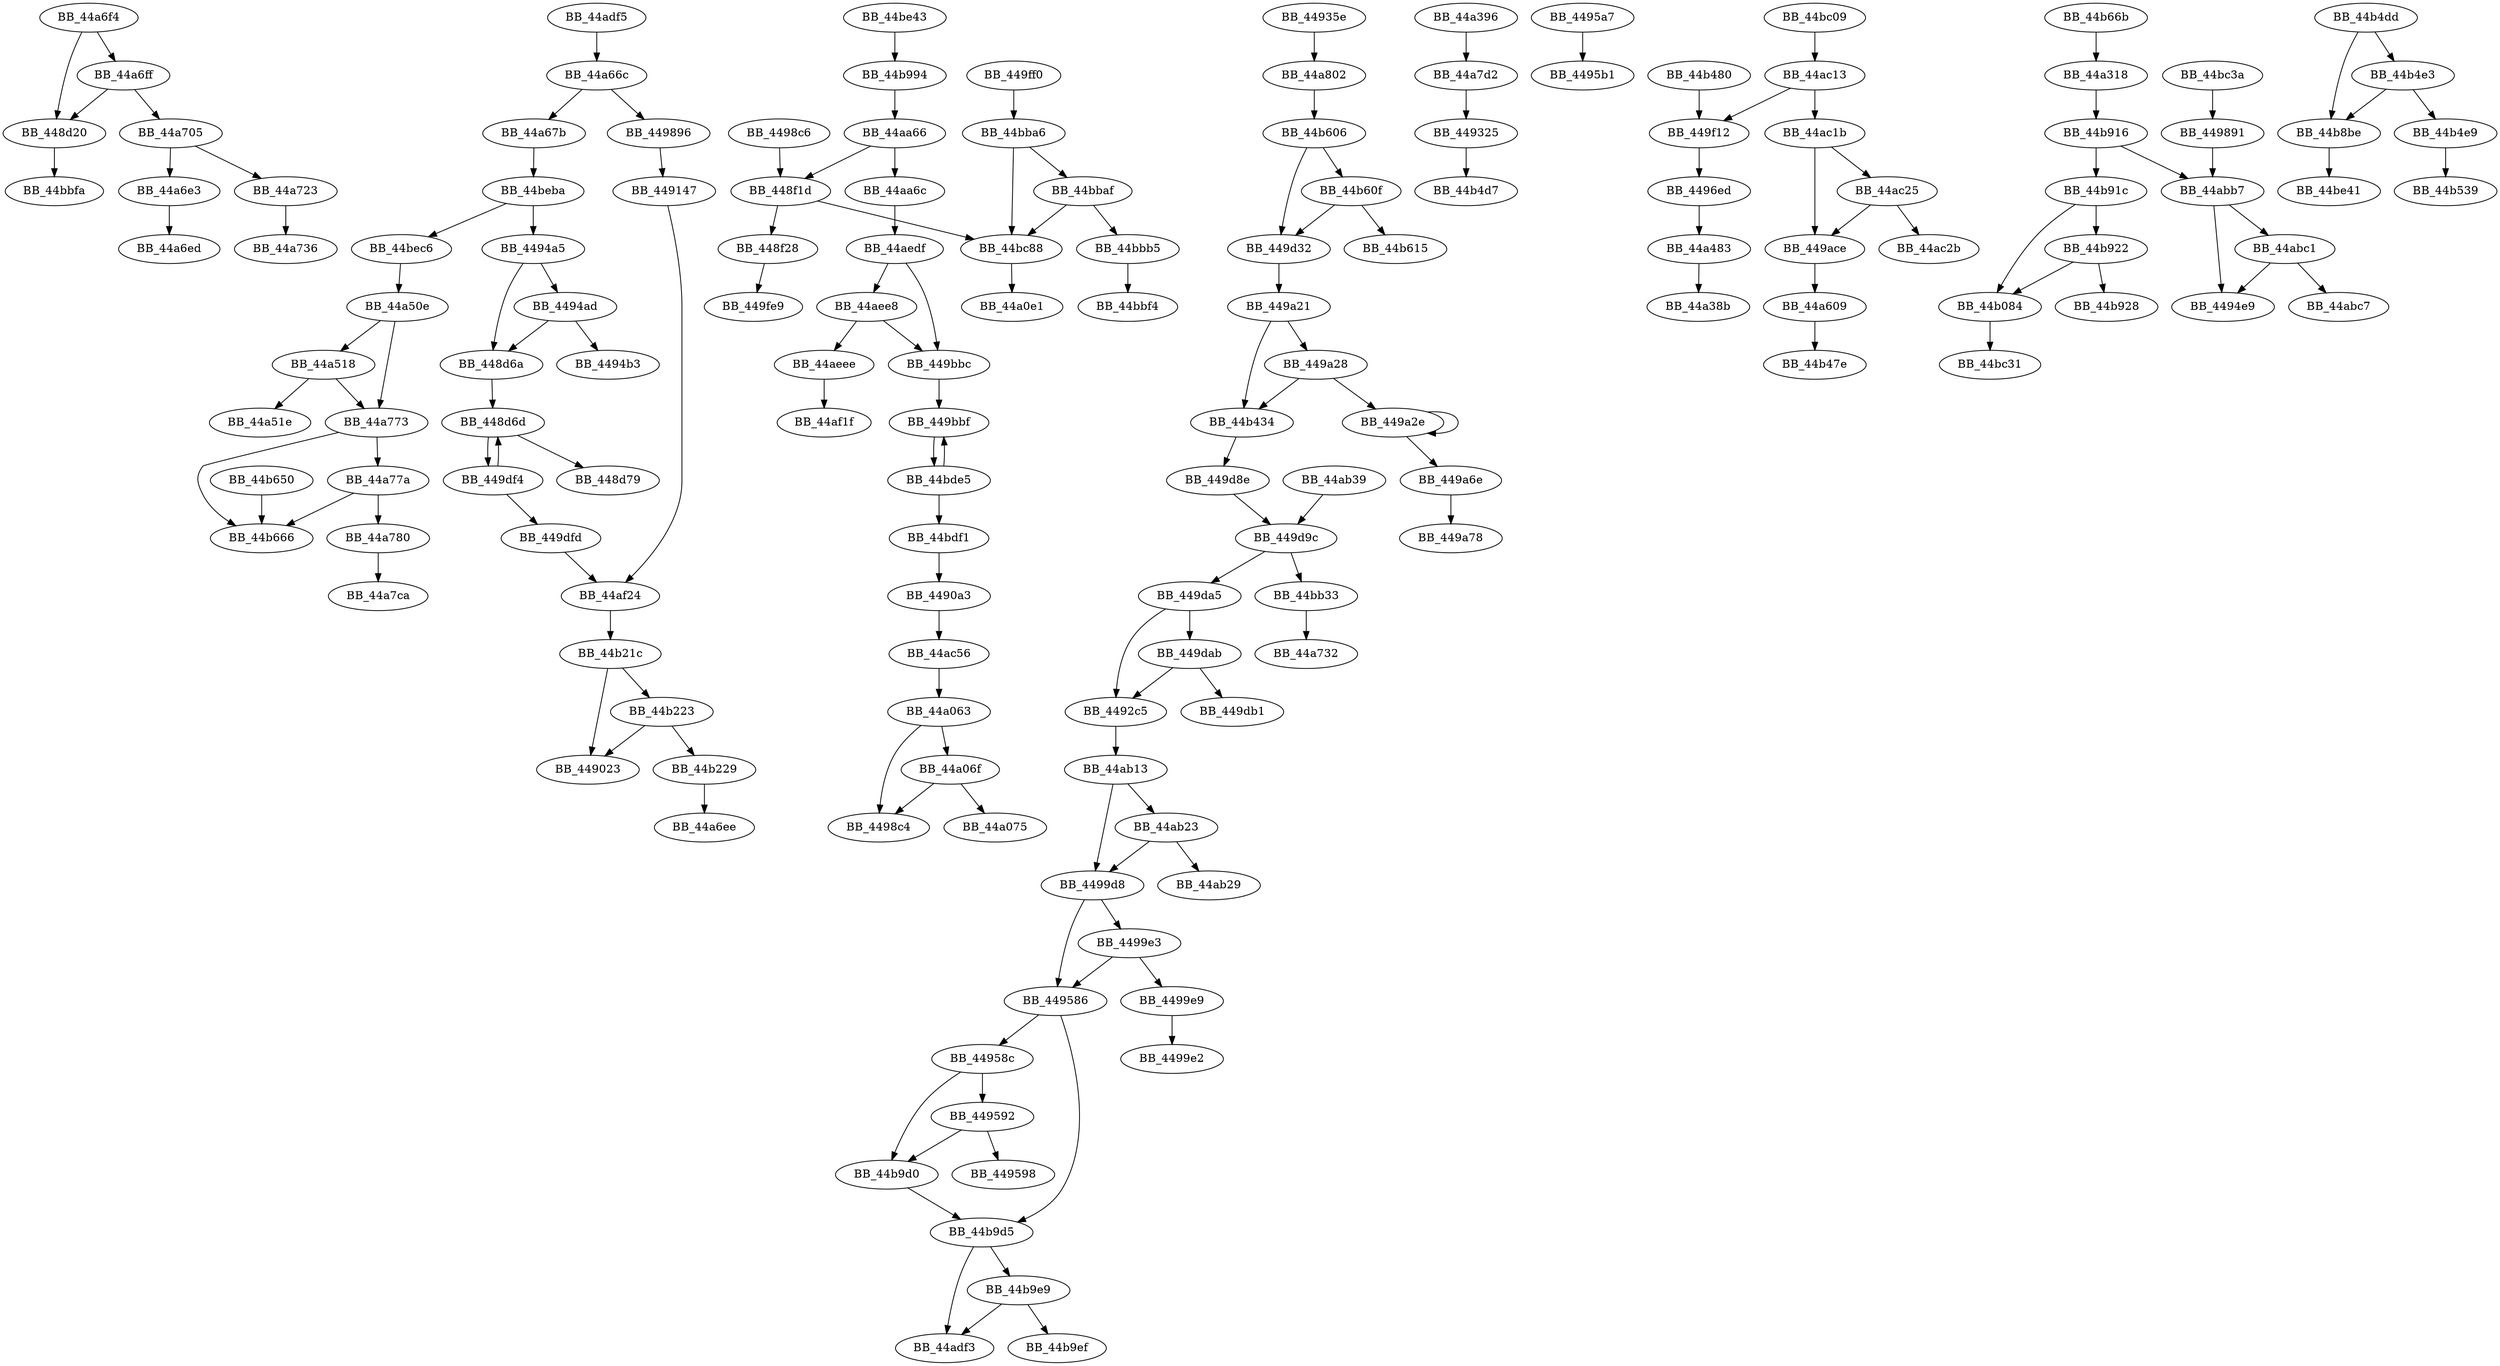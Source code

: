 DiGraph sub_44935E{
BB_448d20->BB_44bbfa
BB_448d6a->BB_448d6d
BB_448d6d->BB_448d79
BB_448d6d->BB_449df4
BB_448f1d->BB_448f28
BB_448f1d->BB_44bc88
BB_448f28->BB_449fe9
BB_4490a3->BB_44ac56
BB_449147->BB_44af24
BB_4492c5->BB_44ab13
BB_449325->BB_44b4d7
BB_44935e->BB_44a802
BB_4494a5->BB_448d6a
BB_4494a5->BB_4494ad
BB_4494ad->BB_448d6a
BB_4494ad->BB_4494b3
BB_449586->BB_44958c
BB_449586->BB_44b9d5
BB_44958c->BB_449592
BB_44958c->BB_44b9d0
BB_449592->BB_449598
BB_449592->BB_44b9d0
BB_4495a7->BB_4495b1
BB_4496ed->BB_44a483
BB_449891->BB_44abb7
BB_449896->BB_449147
BB_4498c6->BB_448f1d
BB_4499d8->BB_449586
BB_4499d8->BB_4499e3
BB_4499e3->BB_449586
BB_4499e3->BB_4499e9
BB_4499e9->BB_4499e2
BB_449a21->BB_449a28
BB_449a21->BB_44b434
BB_449a28->BB_449a2e
BB_449a28->BB_44b434
BB_449a2e->BB_449a2e
BB_449a2e->BB_449a6e
BB_449a6e->BB_449a78
BB_449ace->BB_44a609
BB_449bbc->BB_449bbf
BB_449bbf->BB_44bde5
BB_449d32->BB_449a21
BB_449d8e->BB_449d9c
BB_449d9c->BB_449da5
BB_449d9c->BB_44bb33
BB_449da5->BB_4492c5
BB_449da5->BB_449dab
BB_449dab->BB_4492c5
BB_449dab->BB_449db1
BB_449df4->BB_448d6d
BB_449df4->BB_449dfd
BB_449dfd->BB_44af24
BB_449f12->BB_4496ed
BB_449ff0->BB_44bba6
BB_44a063->BB_4498c4
BB_44a063->BB_44a06f
BB_44a06f->BB_4498c4
BB_44a06f->BB_44a075
BB_44a318->BB_44b916
BB_44a396->BB_44a7d2
BB_44a483->BB_44a38b
BB_44a50e->BB_44a518
BB_44a50e->BB_44a773
BB_44a518->BB_44a51e
BB_44a518->BB_44a773
BB_44a609->BB_44b47e
BB_44a66c->BB_449896
BB_44a66c->BB_44a67b
BB_44a67b->BB_44beba
BB_44a6e3->BB_44a6ed
BB_44a6f4->BB_448d20
BB_44a6f4->BB_44a6ff
BB_44a6ff->BB_448d20
BB_44a6ff->BB_44a705
BB_44a705->BB_44a6e3
BB_44a705->BB_44a723
BB_44a723->BB_44a736
BB_44a773->BB_44a77a
BB_44a773->BB_44b666
BB_44a77a->BB_44a780
BB_44a77a->BB_44b666
BB_44a780->BB_44a7ca
BB_44a7d2->BB_449325
BB_44a802->BB_44b606
BB_44aa66->BB_448f1d
BB_44aa66->BB_44aa6c
BB_44aa6c->BB_44aedf
BB_44ab13->BB_4499d8
BB_44ab13->BB_44ab23
BB_44ab23->BB_4499d8
BB_44ab23->BB_44ab29
BB_44ab39->BB_449d9c
BB_44abb7->BB_4494e9
BB_44abb7->BB_44abc1
BB_44abc1->BB_4494e9
BB_44abc1->BB_44abc7
BB_44ac13->BB_449f12
BB_44ac13->BB_44ac1b
BB_44ac1b->BB_449ace
BB_44ac1b->BB_44ac25
BB_44ac25->BB_449ace
BB_44ac25->BB_44ac2b
BB_44ac56->BB_44a063
BB_44adf5->BB_44a66c
BB_44aedf->BB_449bbc
BB_44aedf->BB_44aee8
BB_44aee8->BB_449bbc
BB_44aee8->BB_44aeee
BB_44aeee->BB_44af1f
BB_44af24->BB_44b21c
BB_44b084->BB_44bc31
BB_44b21c->BB_449023
BB_44b21c->BB_44b223
BB_44b223->BB_449023
BB_44b223->BB_44b229
BB_44b229->BB_44a6ee
BB_44b434->BB_449d8e
BB_44b480->BB_449f12
BB_44b4dd->BB_44b4e3
BB_44b4dd->BB_44b8be
BB_44b4e3->BB_44b4e9
BB_44b4e3->BB_44b8be
BB_44b4e9->BB_44b539
BB_44b606->BB_449d32
BB_44b606->BB_44b60f
BB_44b60f->BB_449d32
BB_44b60f->BB_44b615
BB_44b650->BB_44b666
BB_44b66b->BB_44a318
BB_44b8be->BB_44be41
BB_44b916->BB_44abb7
BB_44b916->BB_44b91c
BB_44b91c->BB_44b084
BB_44b91c->BB_44b922
BB_44b922->BB_44b084
BB_44b922->BB_44b928
BB_44b994->BB_44aa66
BB_44b9d0->BB_44b9d5
BB_44b9d5->BB_44adf3
BB_44b9d5->BB_44b9e9
BB_44b9e9->BB_44adf3
BB_44b9e9->BB_44b9ef
BB_44bb33->BB_44a732
BB_44bba6->BB_44bbaf
BB_44bba6->BB_44bc88
BB_44bbaf->BB_44bbb5
BB_44bbaf->BB_44bc88
BB_44bbb5->BB_44bbf4
BB_44bc09->BB_44ac13
BB_44bc3a->BB_449891
BB_44bc88->BB_44a0e1
BB_44bde5->BB_449bbf
BB_44bde5->BB_44bdf1
BB_44bdf1->BB_4490a3
BB_44be43->BB_44b994
BB_44beba->BB_4494a5
BB_44beba->BB_44bec6
BB_44bec6->BB_44a50e
}
